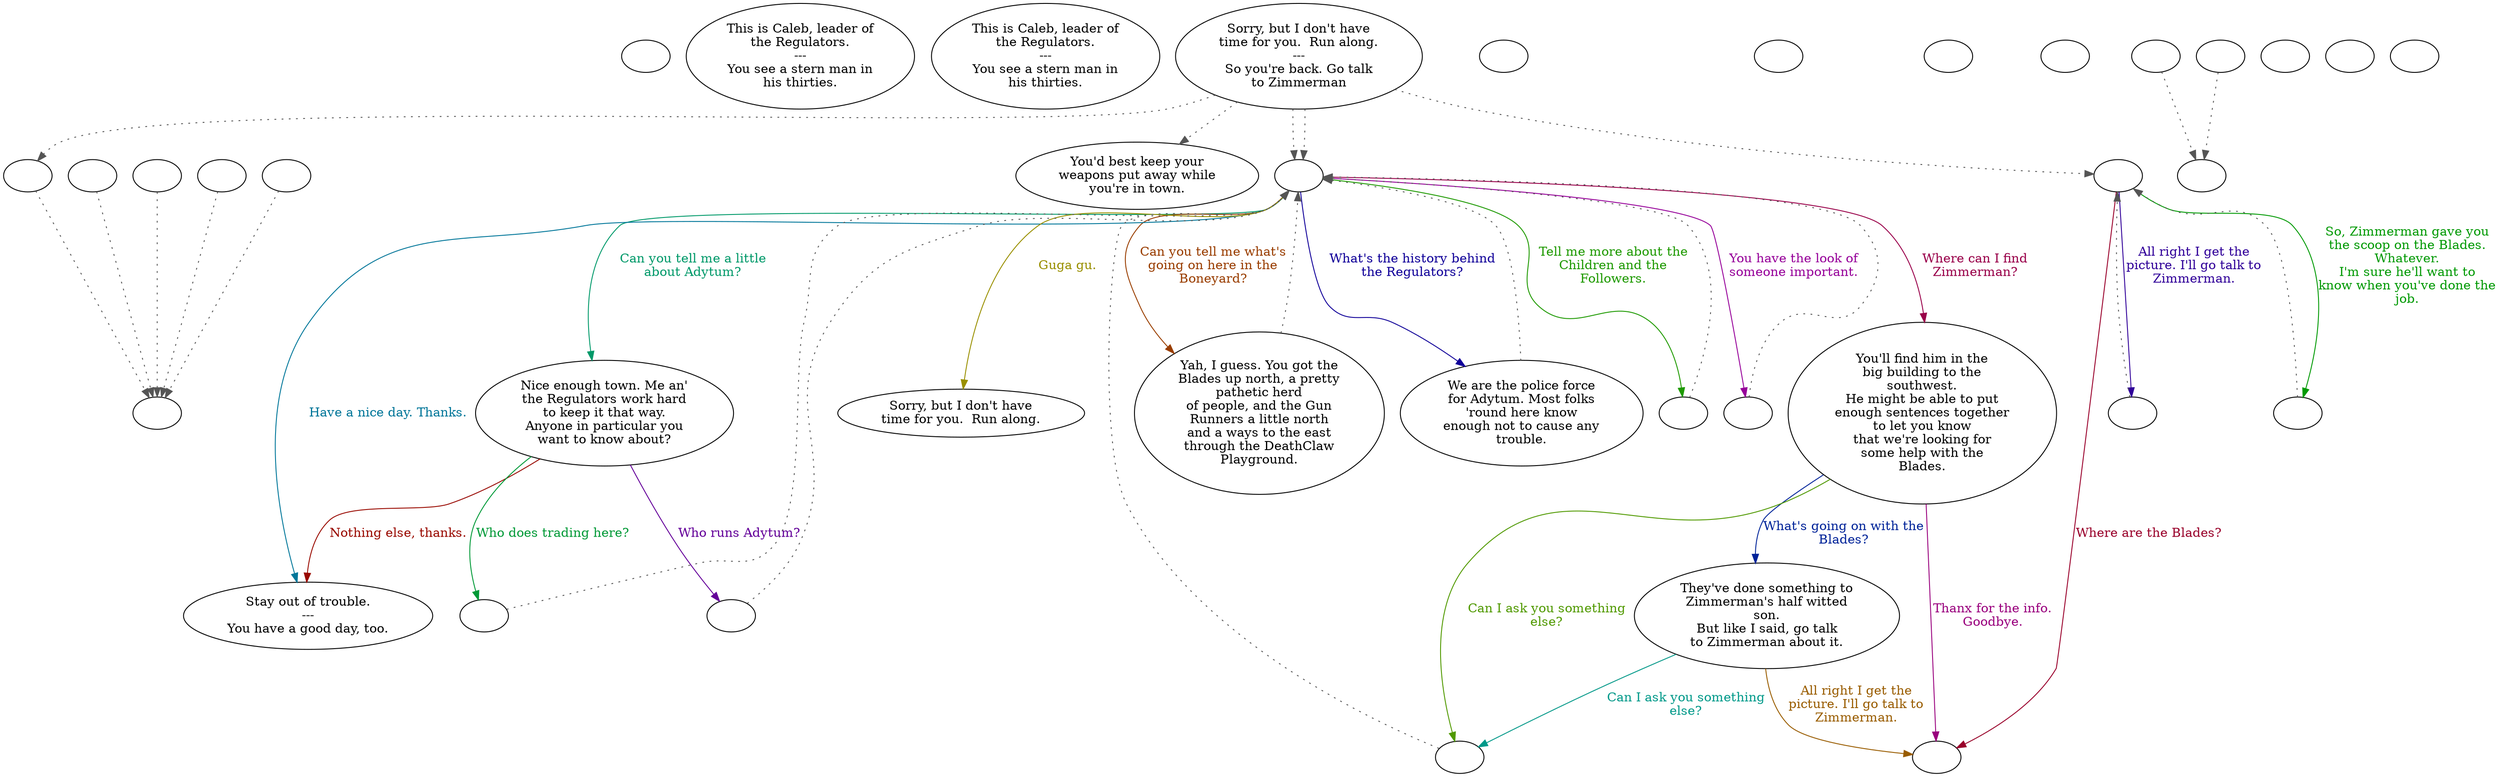 digraph CALEB {
  "Start" [style=filled       fillcolor="#FFFFFF"       color="#000000"]
  "Start" [label=""]
  "look_at_p_proc" [style=filled       fillcolor="#FFFFFF"       color="#000000"]
  "look_at_p_proc" [label="This is Caleb, leader of\nthe Regulators.\n---\nYou see a stern man in\nhis thirties."]
  "description_p_proc" [style=filled       fillcolor="#FFFFFF"       color="#000000"]
  "description_p_proc" [label="This is Caleb, leader of\nthe Regulators.\n---\nYou see a stern man in\nhis thirties."]
  "talk_p_proc" [style=filled       fillcolor="#FFFFFF"       color="#000000"]
  "talk_p_proc" -> "get_reaction" [style=dotted color="#555555"]
  "talk_p_proc" -> "DialogWeapon" [style=dotted color="#555555"]
  "talk_p_proc" -> "DialogMain" [style=dotted color="#555555"]
  "talk_p_proc" -> "DialogMain" [style=dotted color="#555555"]
  "talk_p_proc" -> "DialogMain11" [style=dotted color="#555555"]
  "talk_p_proc" [label="Sorry, but I don't have\ntime for you.  Run along.\n---\nSo you're back. Go talk\nto Zimmerman"]
  "critter_p_proc" [style=filled       fillcolor="#FFFFFF"       color="#000000"]
  "critter_p_proc" [label=""]
  "damage_p_proc" [style=filled       fillcolor="#FFFFFF"       color="#000000"]
  "damage_p_proc" [label=""]
  "destroy_p_proc" [style=filled       fillcolor="#FFFFFF"       color="#000000"]
  "destroy_p_proc" [label=""]
  "pickup_p_proc" [style=filled       fillcolor="#FFFFFF"       color="#000000"]
  "pickup_p_proc" [label=""]
  "DialogWeapon" [style=filled       fillcolor="#FFFFFF"       color="#000000"]
  "DialogWeapon" [label="You'd best keep your\nweapons put away while\nyou're in town."]
  "DialogExit" [style=filled       fillcolor="#FFFFFF"       color="#000000"]
  "DialogExit" [label=""]
  "DialogMain" [style=filled       fillcolor="#FFFFFF"       color="#000000"]
  "DialogMain" [label=""]
  "DialogMain" -> "DialogMain1" [label="You have the look of\nsomeone important." color="#960099" fontcolor="#960099"]
  "DialogMain" -> "DialogMain2" [label="Can you tell me a little\nabout Adytum?" color="#009969" fontcolor="#009969"]
  "DialogMain" -> "DialogMain5" [label="Can you tell me what's\ngoing on here in the\nBoneyard?" color="#993D00" fontcolor="#993D00"]
  "DialogMain" -> "DialogMain6" [label="What's the history behind\nthe Regulators?" color="#100099" fontcolor="#100099"]
  "DialogMain" -> "DialogMain7" [label="Tell me more about the\nChildren and the\nFollowers." color="#1D9900" fontcolor="#1D9900"]
  "DialogMain" -> "DialogMain8" [label="Where can I find\nZimmerman?" color="#990049" fontcolor="#990049"]
  "DialogMain" -> "DialogMainExit" [label="Have a nice day. Thanks." color="#007699" fontcolor="#007699"]
  "DialogMain" -> "Dumb" [label="Guga gu." color="#998F00" fontcolor="#998F00"]
  "Dumb" [style=filled       fillcolor="#FFFFFF"       color="#000000"]
  "Dumb" [label="Sorry, but I don't have\ntime for you.  Run along."]
  "DialogMainExit" [style=filled       fillcolor="#FFFFFF"       color="#000000"]
  "DialogMainExit" [label="Stay out of trouble.\n---\nYou have a good day, too."]
  "DialogMain1" [style=filled       fillcolor="#FFFFFF"       color="#000000"]
  "DialogMain1" -> "DialogMain" [style=dotted color="#555555"]
  "DialogMain1" [label=""]
  "DialogMain2" [style=filled       fillcolor="#FFFFFF"       color="#000000"]
  "DialogMain2" [label="Nice enough town. Me an'\nthe Regulators work hard\nto keep it that way.\nAnyone in particular you\nwant to know about?"]
  "DialogMain2" -> "DialogMain3" [label="Who runs Adytum?" color="#630099" fontcolor="#630099"]
  "DialogMain2" -> "DialogMain4" [label="Who does trading here?" color="#009936" fontcolor="#009936"]
  "DialogMain2" -> "DialogMainExit" [label="Nothing else, thanks." color="#990900" fontcolor="#990900"]
  "DialogMain3" [style=filled       fillcolor="#FFFFFF"       color="#000000"]
  "DialogMain3" -> "DialogMain" [style=dotted color="#555555"]
  "DialogMain3" [label=""]
  "DialogMain4" [style=filled       fillcolor="#FFFFFF"       color="#000000"]
  "DialogMain4" -> "DialogMain" [style=dotted color="#555555"]
  "DialogMain4" [label=""]
  "DialogMain5" [style=filled       fillcolor="#FFFFFF"       color="#000000"]
  "DialogMain5" -> "DialogMain" [style=dotted color="#555555"]
  "DialogMain5" [label="Yah, I guess. You got the\nBlades up north, a pretty\npathetic herd\nof people, and the Gun\nRunners a little north\nand a ways to the east\nthrough the DeathClaw\nPlayground."]
  "DialogMain6" [style=filled       fillcolor="#FFFFFF"       color="#000000"]
  "DialogMain6" -> "DialogMain" [style=dotted color="#555555"]
  "DialogMain6" [label="We are the police force\nfor Adytum. Most folks\n'round here know\nenough not to cause any\ntrouble."]
  "DialogMain7" [style=filled       fillcolor="#FFFFFF"       color="#000000"]
  "DialogMain7" -> "DialogMain" [style=dotted color="#555555"]
  "DialogMain7" [label=""]
  "DialogMain8" [style=filled       fillcolor="#FFFFFF"       color="#000000"]
  "DialogMain8" [label="You'll find him in the\nbig building to the\nsouthwest.\nHe might be able to put\nenough sentences together\nto let you know\nthat we're looking for\nsome help with the\nBlades."]
  "DialogMain8" -> "DialogMain10" [label="What's going on with the\nBlades?" color="#002399" fontcolor="#002399"]
  "DialogMain8" -> "DialogMain9" [label="Can I ask you something\nelse?" color="#509900" fontcolor="#509900"]
  "DialogMain8" -> "DialogExit" [label="Thanx for the info.\nGoodbye." color="#99007D" fontcolor="#99007D"]
  "DialogMain9" [style=filled       fillcolor="#FFFFFF"       color="#000000"]
  "DialogMain9" -> "DialogMain" [style=dotted color="#555555"]
  "DialogMain9" [label=""]
  "DialogMain10" [style=filled       fillcolor="#FFFFFF"       color="#000000"]
  "DialogMain10" [label="They've done something to\nZimmerman's half witted\nson.\nBut like I said, go talk\nto Zimmerman about it."]
  "DialogMain10" -> "DialogMain9" [label="Can I ask you something\nelse?" color="#009989" fontcolor="#009989"]
  "DialogMain10" -> "DialogExit" [label="All right I get the\npicture. I'll go talk to\nZimmerman." color="#995C00" fontcolor="#995C00"]
  "DialogMain11" [style=filled       fillcolor="#FFFFFF"       color="#000000"]
  "DialogMain11" [label=""]
  "DialogMain11" -> "DialogMain12" [label="All right I get the\npicture. I'll go talk to\nZimmerman." color="#300099" fontcolor="#300099"]
  "DialogMain11" -> "DialogMain13" [label="So, Zimmerman gave you\nthe scoop on the Blades.\nWhatever.\nI'm sure he'll want to\nknow when you've done the\njob." color="#009903" fontcolor="#009903"]
  "DialogMain11" -> "DialogExit" [label="Where are the Blades?" color="#99002A" fontcolor="#99002A"]
  "DialogMain12" [style=filled       fillcolor="#FFFFFF"       color="#000000"]
  "DialogMain12" -> "DialogMain11" [style=dotted color="#555555"]
  "DialogMain12" [label=""]
  "DialogMain13" [style=filled       fillcolor="#FFFFFF"       color="#000000"]
  "DialogMain13" -> "DialogMain11" [style=dotted color="#555555"]
  "DialogMain13" [label=""]
  "get_reaction" [style=filled       fillcolor="#FFFFFF"       color="#000000"]
  "get_reaction" -> "ReactToLevel" [style=dotted color="#555555"]
  "get_reaction" [label=""]
  "ReactToLevel" [style=filled       fillcolor="#FFFFFF"       color="#000000"]
  "ReactToLevel" [label=""]
  "LevelToReact" [style=filled       fillcolor="#FFFFFF"       color="#000000"]
  "LevelToReact" [label=""]
  "UpReact" [style=filled       fillcolor="#FFFFFF"       color="#000000"]
  "UpReact" -> "ReactToLevel" [style=dotted color="#555555"]
  "UpReact" [label=""]
  "DownReact" [style=filled       fillcolor="#FFFFFF"       color="#000000"]
  "DownReact" -> "ReactToLevel" [style=dotted color="#555555"]
  "DownReact" [label=""]
  "BottomReact" [style=filled       fillcolor="#FFFFFF"       color="#000000"]
  "BottomReact" [label=""]
  "TopReact" [style=filled       fillcolor="#FFFFFF"       color="#000000"]
  "TopReact" [label=""]
  "BigUpReact" [style=filled       fillcolor="#FFFFFF"       color="#000000"]
  "BigUpReact" -> "ReactToLevel" [style=dotted color="#555555"]
  "BigUpReact" [label=""]
  "BigDownReact" [style=filled       fillcolor="#FFFFFF"       color="#000000"]
  "BigDownReact" -> "ReactToLevel" [style=dotted color="#555555"]
  "BigDownReact" [label=""]
  "UpReactLevel" [style=filled       fillcolor="#FFFFFF"       color="#000000"]
  "UpReactLevel" -> "LevelToReact" [style=dotted color="#555555"]
  "UpReactLevel" [label=""]
  "DownReactLevel" [style=filled       fillcolor="#FFFFFF"       color="#000000"]
  "DownReactLevel" -> "LevelToReact" [style=dotted color="#555555"]
  "DownReactLevel" [label=""]
  "Goodbyes" [style=filled       fillcolor="#FFFFFF"       color="#000000"]
  "Goodbyes" [label=""]
}
